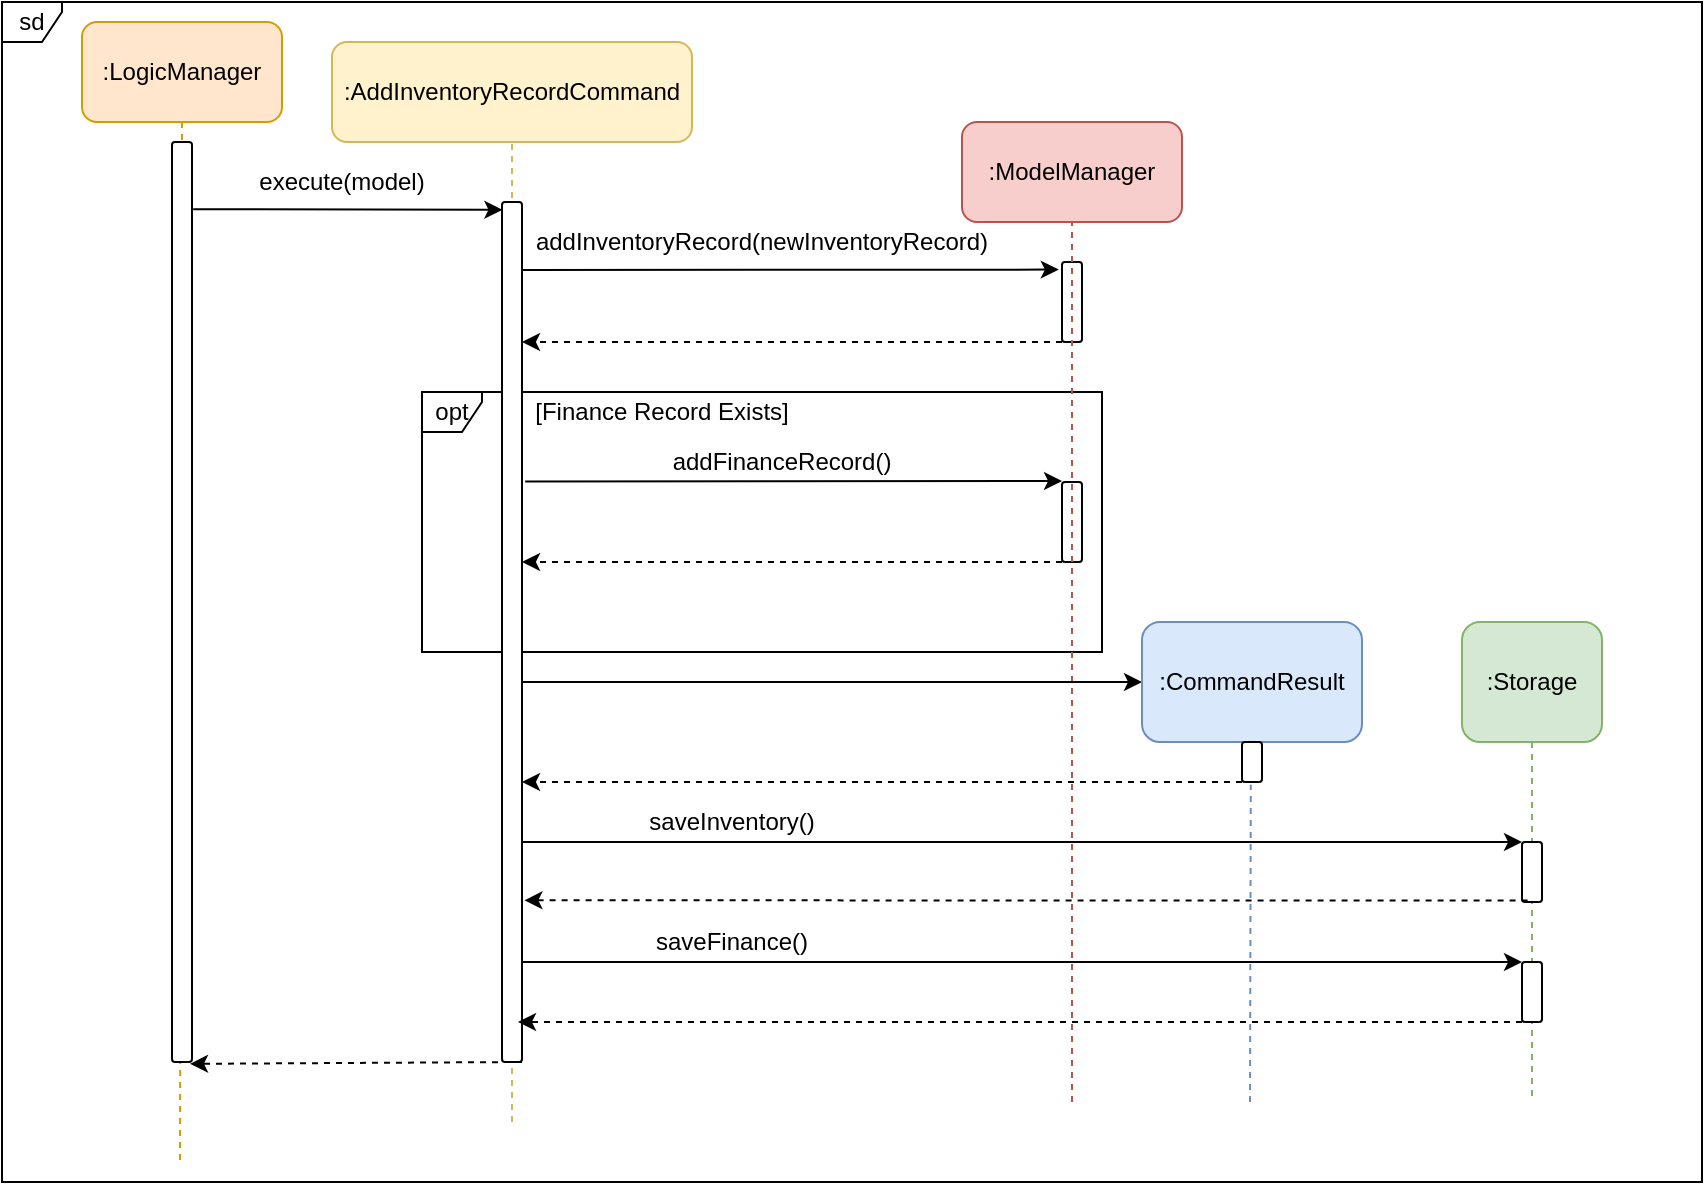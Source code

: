 <mxfile version="13.9.2" type="google"><diagram id="LBujbuk0zatMuQObEpQQ" name="Page-1"><mxGraphModel dx="852" dy="679" grid="1" gridSize="10" guides="1" tooltips="1" connect="1" arrows="1" fold="1" page="1" pageScale="1" pageWidth="850" pageHeight="1100" math="0" shadow="0"><root><mxCell id="0"/><mxCell id="1" parent="0"/><mxCell id="T47ZugbMio5qseEn1wrC-1" value="opt" style="shape=umlFrame;whiteSpace=wrap;html=1;rounded=1;width=30;height=20;" vertex="1" parent="1"><mxGeometry x="290" y="245" width="340" height="130" as="geometry"/></mxCell><mxCell id="T47ZugbMio5qseEn1wrC-2" value="" style="endArrow=none;dashed=1;html=1;entryX=0.5;entryY=1;entryDx=0;entryDy=0;fillColor=#fff2cc;strokeColor=#d6b656;" edge="1" parent="1" target="T47ZugbMio5qseEn1wrC-5"><mxGeometry width="50" height="50" relative="1" as="geometry"><mxPoint x="335" y="610" as="sourcePoint"/><mxPoint x="200" y="120" as="targetPoint"/></mxGeometry></mxCell><mxCell id="T47ZugbMio5qseEn1wrC-3" value="" style="endArrow=none;dashed=1;html=1;fillColor=#ffe6cc;strokeColor=#d79b00;exitX=0.5;exitY=1;exitDx=0;exitDy=0;" edge="1" parent="1" source="T47ZugbMio5qseEn1wrC-7"><mxGeometry width="50" height="50" relative="1" as="geometry"><mxPoint x="169" y="590" as="sourcePoint"/><mxPoint x="169" y="630" as="targetPoint"/></mxGeometry></mxCell><mxCell id="T47ZugbMio5qseEn1wrC-4" value="sd" style="shape=umlFrame;whiteSpace=wrap;html=1;rounded=1;width=30;height=20;" vertex="1" parent="1"><mxGeometry x="80" y="50" width="850" height="590" as="geometry"/></mxCell><mxCell id="T47ZugbMio5qseEn1wrC-5" value=":AddInventoryRecordCommand" style="rounded=1;whiteSpace=wrap;html=1;fillColor=#fff2cc;strokeColor=#d6b656;" vertex="1" parent="1"><mxGeometry x="245" y="70" width="180" height="50" as="geometry"/></mxCell><mxCell id="T47ZugbMio5qseEn1wrC-6" value="" style="html=1;points=[];perimeter=orthogonalPerimeter;rounded=1;" vertex="1" parent="1"><mxGeometry x="330" y="150" width="10" height="430" as="geometry"/></mxCell><mxCell id="T47ZugbMio5qseEn1wrC-7" value=":LogicManager" style="rounded=1;whiteSpace=wrap;html=1;fillColor=#ffe6cc;strokeColor=#d79b00;" vertex="1" parent="1"><mxGeometry x="120" y="60" width="100" height="50" as="geometry"/></mxCell><mxCell id="T47ZugbMio5qseEn1wrC-8" value="" style="html=1;points=[];perimeter=orthogonalPerimeter;rounded=1;" vertex="1" parent="1"><mxGeometry x="165" y="120" width="10" height="460" as="geometry"/></mxCell><mxCell id="T47ZugbMio5qseEn1wrC-9" value="" style="endArrow=classic;html=1;entryX=0.02;entryY=0.009;entryDx=0;entryDy=0;entryPerimeter=0;exitX=1.06;exitY=0.073;exitDx=0;exitDy=0;exitPerimeter=0;" edge="1" parent="1" source="T47ZugbMio5qseEn1wrC-8" target="T47ZugbMio5qseEn1wrC-6"><mxGeometry width="50" height="50" relative="1" as="geometry"><mxPoint x="180" y="154" as="sourcePoint"/><mxPoint x="450" y="260" as="targetPoint"/></mxGeometry></mxCell><mxCell id="T47ZugbMio5qseEn1wrC-10" value="execute(model)" style="text;html=1;strokeColor=none;fillColor=none;align=center;verticalAlign=middle;whiteSpace=wrap;rounded=0;" vertex="1" parent="1"><mxGeometry x="230" y="130" width="40" height="20" as="geometry"/></mxCell><mxCell id="T47ZugbMio5qseEn1wrC-11" value=":ModelManager" style="rounded=1;whiteSpace=wrap;html=1;fillColor=#f8cecc;strokeColor=#b85450;" vertex="1" parent="1"><mxGeometry x="560" y="110" width="110" height="50" as="geometry"/></mxCell><mxCell id="T47ZugbMio5qseEn1wrC-12" value="" style="html=1;points=[];perimeter=orthogonalPerimeter;rounded=1;" vertex="1" parent="1"><mxGeometry x="610" y="180" width="10" height="40" as="geometry"/></mxCell><mxCell id="T47ZugbMio5qseEn1wrC-13" value="" style="endArrow=classic;html=1;entryX=-0.16;entryY=0.095;entryDx=0;entryDy=0;entryPerimeter=0;" edge="1" parent="1" target="T47ZugbMio5qseEn1wrC-12"><mxGeometry width="50" height="50" relative="1" as="geometry"><mxPoint x="340" y="184" as="sourcePoint"/><mxPoint x="450" y="260" as="targetPoint"/></mxGeometry></mxCell><mxCell id="T47ZugbMio5qseEn1wrC-14" value="addInventoryRecord(newInventoryRecord)" style="text;html=1;strokeColor=none;fillColor=none;align=center;verticalAlign=middle;whiteSpace=wrap;rounded=0;" vertex="1" parent="1"><mxGeometry x="440" y="160" width="40" height="20" as="geometry"/></mxCell><mxCell id="T47ZugbMio5qseEn1wrC-15" value="" style="endArrow=classic;html=1;dashed=1;" edge="1" parent="1"><mxGeometry width="50" height="50" relative="1" as="geometry"><mxPoint x="610" y="220" as="sourcePoint"/><mxPoint x="340" y="220" as="targetPoint"/></mxGeometry></mxCell><mxCell id="T47ZugbMio5qseEn1wrC-16" value="" style="endArrow=classic;html=1;entryX=-0.16;entryY=0.095;entryDx=0;entryDy=0;entryPerimeter=0;" edge="1" parent="1"><mxGeometry width="50" height="50" relative="1" as="geometry"><mxPoint x="341.6" y="289.7" as="sourcePoint"/><mxPoint x="610" y="289.5" as="targetPoint"/></mxGeometry></mxCell><mxCell id="T47ZugbMio5qseEn1wrC-17" value="" style="html=1;points=[];perimeter=orthogonalPerimeter;rounded=1;" vertex="1" parent="1"><mxGeometry x="610" y="290" width="10" height="40" as="geometry"/></mxCell><mxCell id="T47ZugbMio5qseEn1wrC-18" value="" style="endArrow=none;dashed=1;html=1;entryX=0.5;entryY=1;entryDx=0;entryDy=0;fillColor=#f8cecc;strokeColor=#b85450;" edge="1" parent="1" target="T47ZugbMio5qseEn1wrC-11"><mxGeometry width="50" height="50" relative="1" as="geometry"><mxPoint x="615" y="600" as="sourcePoint"/><mxPoint x="615" y="220" as="targetPoint"/></mxGeometry></mxCell><mxCell id="T47ZugbMio5qseEn1wrC-19" value="" style="endArrow=classic;html=1;dashed=1;" edge="1" parent="1"><mxGeometry width="50" height="50" relative="1" as="geometry"><mxPoint x="610" y="330" as="sourcePoint"/><mxPoint x="340" y="330" as="targetPoint"/></mxGeometry></mxCell><mxCell id="T47ZugbMio5qseEn1wrC-20" value="addFinanceRecord()" style="text;html=1;strokeColor=none;fillColor=none;align=center;verticalAlign=middle;whiteSpace=wrap;rounded=0;" vertex="1" parent="1"><mxGeometry x="450" y="270" width="40" height="20" as="geometry"/></mxCell><mxCell id="T47ZugbMio5qseEn1wrC-21" value="[Finance Record Exists]" style="text;html=1;strokeColor=none;fillColor=none;align=center;verticalAlign=middle;whiteSpace=wrap;rounded=0;" vertex="1" parent="1"><mxGeometry x="340" y="245" width="140" height="20" as="geometry"/></mxCell><mxCell id="T47ZugbMio5qseEn1wrC-22" value="" style="endArrow=classic;html=1;" edge="1" parent="1"><mxGeometry width="50" height="50" relative="1" as="geometry"><mxPoint x="340" y="390" as="sourcePoint"/><mxPoint x="650" y="390" as="targetPoint"/></mxGeometry></mxCell><mxCell id="T47ZugbMio5qseEn1wrC-23" value=":CommandResult" style="rounded=1;whiteSpace=wrap;html=1;fillColor=#dae8fc;strokeColor=#6c8ebf;" vertex="1" parent="1"><mxGeometry x="650" y="360" width="110" height="60" as="geometry"/></mxCell><mxCell id="T47ZugbMio5qseEn1wrC-24" value="" style="html=1;points=[];perimeter=orthogonalPerimeter;rounded=1;" vertex="1" parent="1"><mxGeometry x="700" y="420" width="10" height="20" as="geometry"/></mxCell><mxCell id="T47ZugbMio5qseEn1wrC-25" value="" style="endArrow=classic;html=1;dashed=1;" edge="1" parent="1"><mxGeometry width="50" height="50" relative="1" as="geometry"><mxPoint x="700" y="440" as="sourcePoint"/><mxPoint x="340" y="440" as="targetPoint"/></mxGeometry></mxCell><mxCell id="T47ZugbMio5qseEn1wrC-26" value="" style="endArrow=classic;html=1;" edge="1" parent="1"><mxGeometry width="50" height="50" relative="1" as="geometry"><mxPoint x="340" y="470" as="sourcePoint"/><mxPoint x="840" y="470" as="targetPoint"/></mxGeometry></mxCell><mxCell id="T47ZugbMio5qseEn1wrC-27" value=":Storage" style="rounded=1;whiteSpace=wrap;html=1;fillColor=#d5e8d4;strokeColor=#82b366;" vertex="1" parent="1"><mxGeometry x="810" y="360" width="70" height="60" as="geometry"/></mxCell><mxCell id="T47ZugbMio5qseEn1wrC-28" value="" style="endArrow=none;dashed=1;html=1;exitX=0.5;exitY=1;exitDx=0;exitDy=0;fillColor=#d5e8d4;strokeColor=#82b366;" edge="1" parent="1" source="T47ZugbMio5qseEn1wrC-27"><mxGeometry width="50" height="50" relative="1" as="geometry"><mxPoint x="750" y="390" as="sourcePoint"/><mxPoint x="845" y="600" as="targetPoint"/></mxGeometry></mxCell><mxCell id="T47ZugbMio5qseEn1wrC-29" value="" style="html=1;points=[];perimeter=orthogonalPerimeter;rounded=1;" vertex="1" parent="1"><mxGeometry x="840" y="470" width="10" height="30" as="geometry"/></mxCell><mxCell id="T47ZugbMio5qseEn1wrC-30" value="saveInventory()" style="text;html=1;strokeColor=none;fillColor=none;align=center;verticalAlign=middle;whiteSpace=wrap;rounded=0;" vertex="1" parent="1"><mxGeometry x="425" y="450" width="40" height="20" as="geometry"/></mxCell><mxCell id="T47ZugbMio5qseEn1wrC-31" value="" style="endArrow=classic;html=1;dashed=1;exitX=0.28;exitY=0.975;exitDx=0;exitDy=0;exitPerimeter=0;entryX=1.12;entryY=0.812;entryDx=0;entryDy=0;entryPerimeter=0;" edge="1" parent="1" source="T47ZugbMio5qseEn1wrC-29" target="T47ZugbMio5qseEn1wrC-6"><mxGeometry width="50" height="50" relative="1" as="geometry"><mxPoint x="825" y="500" as="sourcePoint"/><mxPoint x="350" y="499" as="targetPoint"/></mxGeometry></mxCell><mxCell id="T47ZugbMio5qseEn1wrC-32" value="" style="html=1;points=[];perimeter=orthogonalPerimeter;rounded=1;" vertex="1" parent="1"><mxGeometry x="840" y="530" width="10" height="30" as="geometry"/></mxCell><mxCell id="T47ZugbMio5qseEn1wrC-33" value="" style="endArrow=classic;html=1;" edge="1" parent="1"><mxGeometry width="50" height="50" relative="1" as="geometry"><mxPoint x="340" y="530" as="sourcePoint"/><mxPoint x="840" y="530" as="targetPoint"/></mxGeometry></mxCell><mxCell id="T47ZugbMio5qseEn1wrC-34" value="" style="endArrow=classic;html=1;dashed=1;exitX=0.28;exitY=0.975;exitDx=0;exitDy=0;exitPerimeter=0;" edge="1" parent="1"><mxGeometry width="50" height="50" relative="1" as="geometry"><mxPoint x="840" y="560" as="sourcePoint"/><mxPoint x="338" y="560" as="targetPoint"/></mxGeometry></mxCell><mxCell id="T47ZugbMio5qseEn1wrC-35" value="saveFinance()" style="text;html=1;strokeColor=none;fillColor=none;align=center;verticalAlign=middle;whiteSpace=wrap;rounded=0;" vertex="1" parent="1"><mxGeometry x="425" y="510" width="40" height="20" as="geometry"/></mxCell><mxCell id="T47ZugbMio5qseEn1wrC-36" value="" style="endArrow=classic;html=1;dashed=1;entryX=0.9;entryY=1.002;entryDx=0;entryDy=0;entryPerimeter=0;" edge="1" parent="1" target="T47ZugbMio5qseEn1wrC-8"><mxGeometry width="50" height="50" relative="1" as="geometry"><mxPoint x="340" y="580" as="sourcePoint"/><mxPoint x="180" y="580" as="targetPoint"/></mxGeometry></mxCell><mxCell id="T47ZugbMio5qseEn1wrC-37" value="" style="endArrow=none;dashed=1;html=1;entryX=0.44;entryY=1.07;entryDx=0;entryDy=0;entryPerimeter=0;fillColor=#dae8fc;strokeColor=#6c8ebf;" edge="1" parent="1" target="T47ZugbMio5qseEn1wrC-24"><mxGeometry width="50" height="50" relative="1" as="geometry"><mxPoint x="704" y="600" as="sourcePoint"/><mxPoint x="345" y="590" as="targetPoint"/></mxGeometry></mxCell></root></mxGraphModel></diagram></mxfile>
